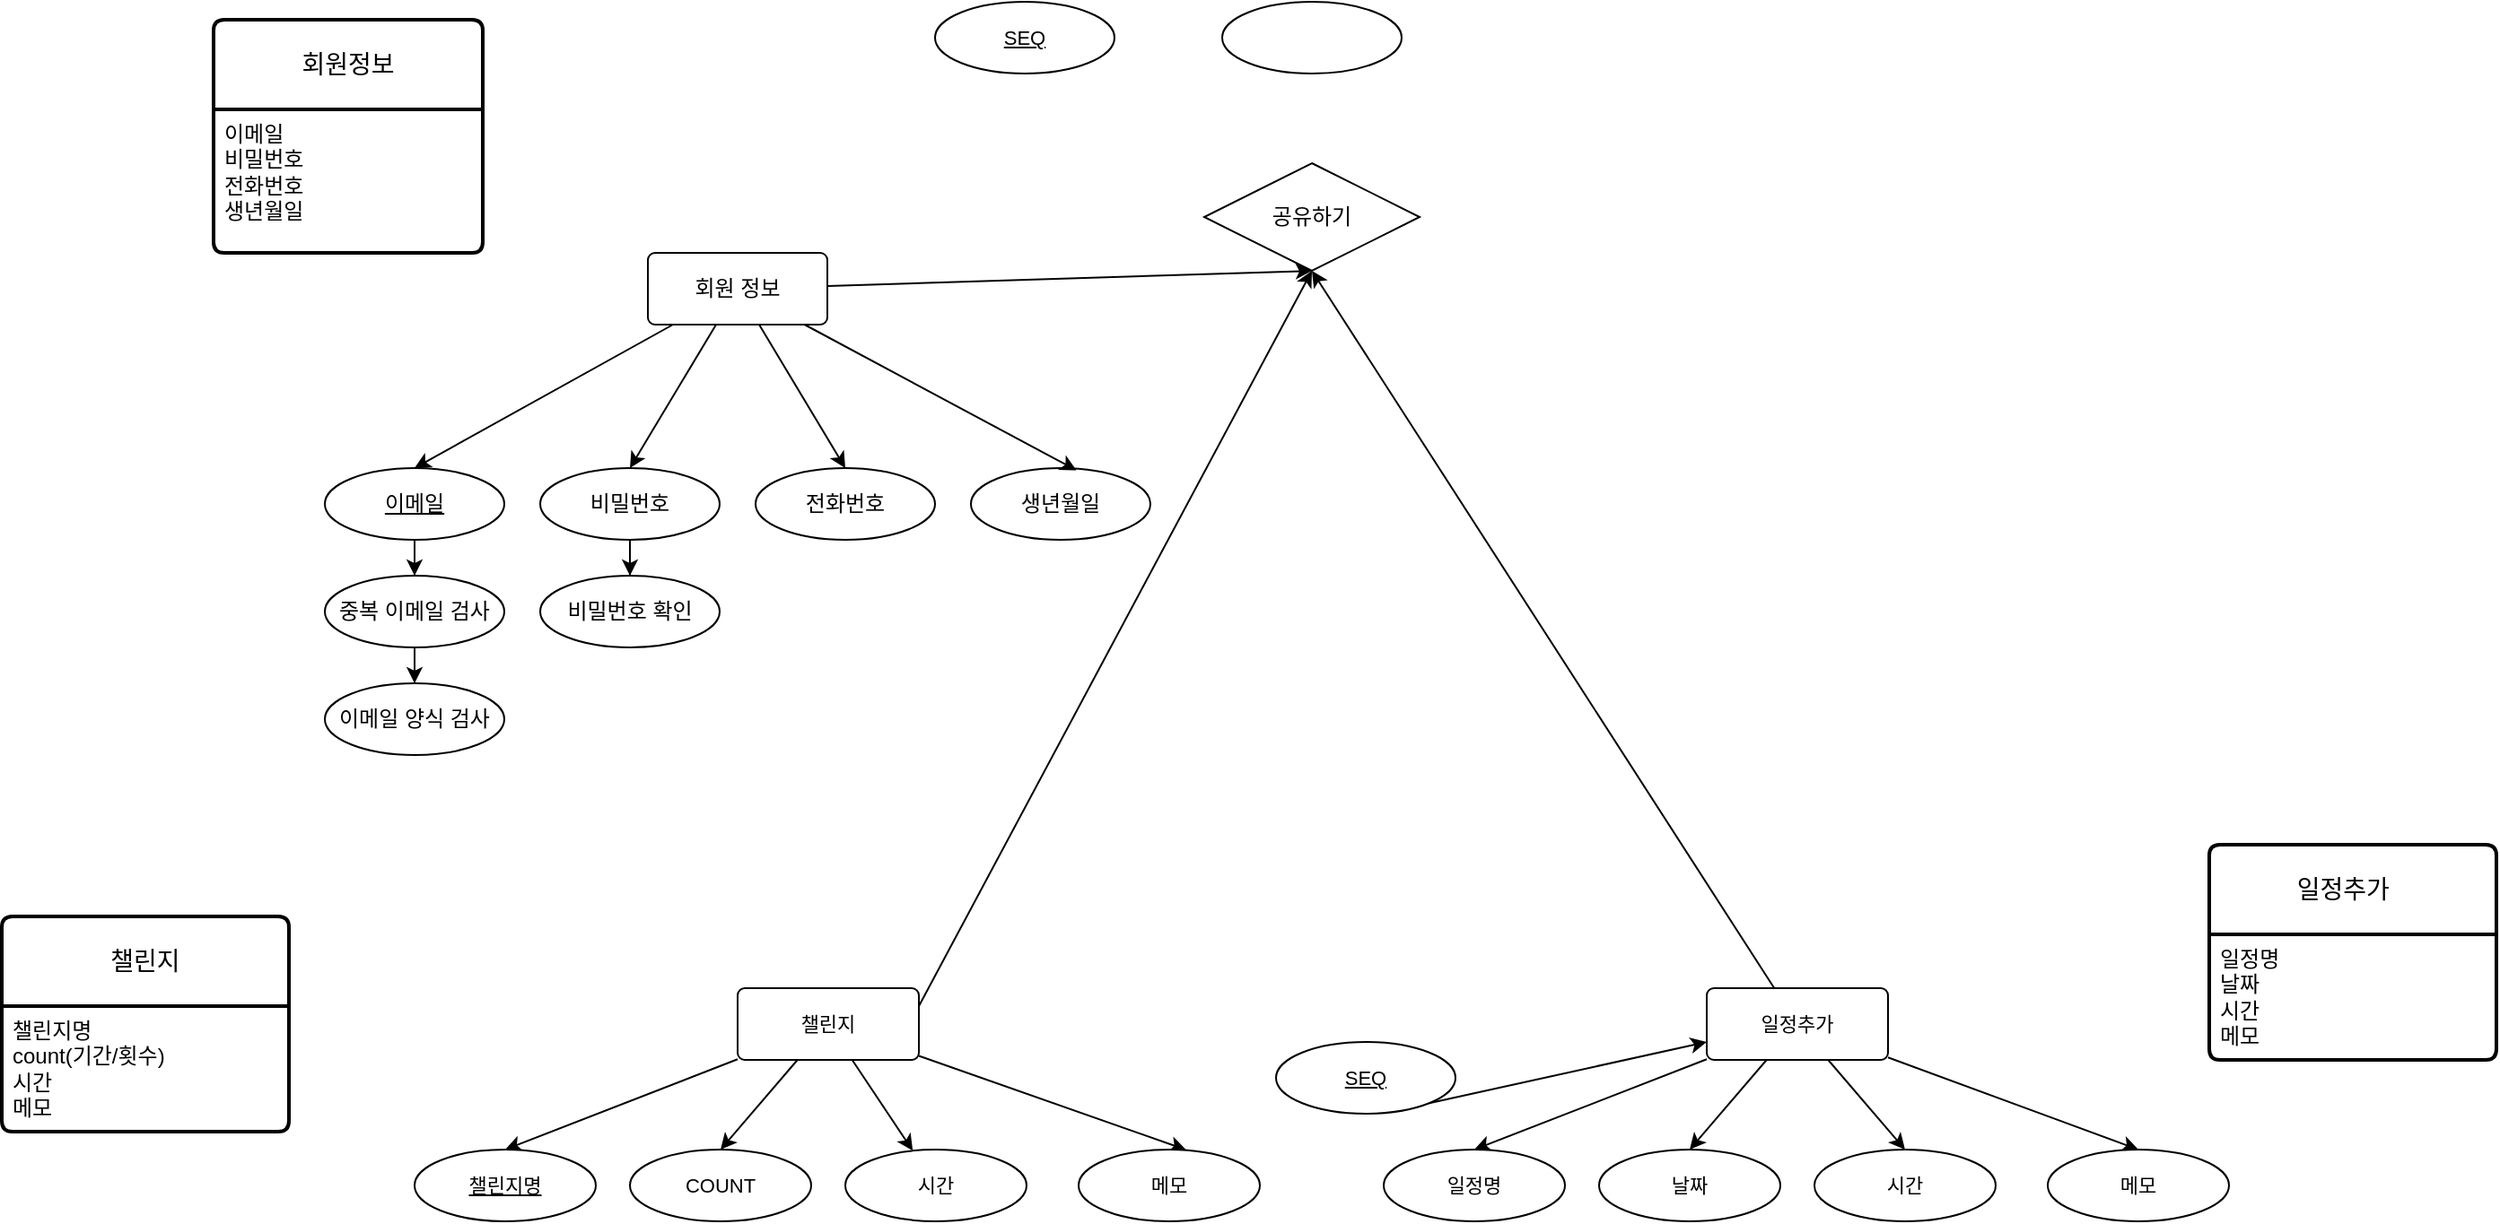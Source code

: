 <mxfile version="21.5.0" type="device">
  <diagram name="페이지-1" id="PD0Ckb2L7ZubBw_0V-3f">
    <mxGraphModel dx="3037" dy="888" grid="1" gridSize="10" guides="1" tooltips="1" connect="1" arrows="1" fold="1" page="1" pageScale="1" pageWidth="1390" pageHeight="980" math="0" shadow="0">
      <root>
        <mxCell id="0" />
        <mxCell id="1" parent="0" />
        <mxCell id="qTt0nHjIN_FCfzGVDpjX-10" value="챌린지" style="swimlane;childLayout=stackLayout;horizontal=1;startSize=50;horizontalStack=0;rounded=1;fontSize=14;fontStyle=0;strokeWidth=2;resizeParent=0;resizeLast=1;shadow=0;dashed=0;align=center;arcSize=4;whiteSpace=wrap;html=1;" vertex="1" parent="1">
          <mxGeometry x="-50" y="540" width="160" height="120" as="geometry" />
        </mxCell>
        <mxCell id="qTt0nHjIN_FCfzGVDpjX-11" value="챌린지명&lt;br&gt;count(기간/횟수)&lt;br&gt;시간&lt;br&gt;메모" style="align=left;strokeColor=none;fillColor=none;spacingLeft=4;fontSize=12;verticalAlign=top;resizable=0;rotatable=0;part=1;html=1;" vertex="1" parent="qTt0nHjIN_FCfzGVDpjX-10">
          <mxGeometry y="50" width="160" height="70" as="geometry" />
        </mxCell>
        <mxCell id="qTt0nHjIN_FCfzGVDpjX-14" value="회원정보" style="swimlane;childLayout=stackLayout;horizontal=1;startSize=50;horizontalStack=0;rounded=1;fontSize=14;fontStyle=0;strokeWidth=2;resizeParent=0;resizeLast=1;shadow=0;dashed=0;align=center;arcSize=4;whiteSpace=wrap;html=1;" vertex="1" parent="1">
          <mxGeometry x="68" y="40" width="150" height="130" as="geometry" />
        </mxCell>
        <mxCell id="qTt0nHjIN_FCfzGVDpjX-15" value="이메일&lt;br&gt;비밀번호&lt;br&gt;전화번호&lt;br&gt;생년월일" style="align=left;strokeColor=none;fillColor=none;spacingLeft=4;fontSize=12;verticalAlign=top;resizable=0;rotatable=0;part=1;html=1;" vertex="1" parent="qTt0nHjIN_FCfzGVDpjX-14">
          <mxGeometry y="50" width="150" height="80" as="geometry" />
        </mxCell>
        <mxCell id="qTt0nHjIN_FCfzGVDpjX-16" value="공유하기" style="shape=rhombus;perimeter=rhombusPerimeter;whiteSpace=wrap;html=1;align=center;" vertex="1" parent="1">
          <mxGeometry x="620" y="120" width="120" height="60" as="geometry" />
        </mxCell>
        <mxCell id="qTt0nHjIN_FCfzGVDpjX-30" style="edgeStyle=orthogonalEdgeStyle;rounded=0;orthogonalLoop=1;jettySize=auto;html=1;" edge="1" parent="1" source="qTt0nHjIN_FCfzGVDpjX-19" target="qTt0nHjIN_FCfzGVDpjX-28">
          <mxGeometry relative="1" as="geometry" />
        </mxCell>
        <mxCell id="qTt0nHjIN_FCfzGVDpjX-19" value="이메일" style="ellipse;whiteSpace=wrap;html=1;align=center;fontStyle=4;" vertex="1" parent="1">
          <mxGeometry x="130" y="290" width="100" height="40" as="geometry" />
        </mxCell>
        <mxCell id="qTt0nHjIN_FCfzGVDpjX-32" style="edgeStyle=orthogonalEdgeStyle;rounded=0;orthogonalLoop=1;jettySize=auto;html=1;" edge="1" parent="1" source="qTt0nHjIN_FCfzGVDpjX-21" target="qTt0nHjIN_FCfzGVDpjX-23">
          <mxGeometry relative="1" as="geometry" />
        </mxCell>
        <mxCell id="qTt0nHjIN_FCfzGVDpjX-21" value="비밀번호" style="ellipse;whiteSpace=wrap;html=1;align=center;" vertex="1" parent="1">
          <mxGeometry x="250" y="290" width="100" height="40" as="geometry" />
        </mxCell>
        <mxCell id="qTt0nHjIN_FCfzGVDpjX-23" value="비밀번호 확인" style="ellipse;whiteSpace=wrap;html=1;align=center;" vertex="1" parent="1">
          <mxGeometry x="250" y="350" width="100" height="40" as="geometry" />
        </mxCell>
        <mxCell id="qTt0nHjIN_FCfzGVDpjX-26" value="전화번호" style="ellipse;whiteSpace=wrap;html=1;align=center;" vertex="1" parent="1">
          <mxGeometry x="370" y="290" width="100" height="40" as="geometry" />
        </mxCell>
        <mxCell id="qTt0nHjIN_FCfzGVDpjX-27" value="생년월일" style="ellipse;whiteSpace=wrap;html=1;align=center;" vertex="1" parent="1">
          <mxGeometry x="490" y="290" width="100" height="40" as="geometry" />
        </mxCell>
        <mxCell id="qTt0nHjIN_FCfzGVDpjX-31" style="edgeStyle=orthogonalEdgeStyle;rounded=0;orthogonalLoop=1;jettySize=auto;html=1;" edge="1" parent="1" source="qTt0nHjIN_FCfzGVDpjX-28" target="qTt0nHjIN_FCfzGVDpjX-29">
          <mxGeometry relative="1" as="geometry" />
        </mxCell>
        <mxCell id="qTt0nHjIN_FCfzGVDpjX-28" value="중복 이메일 검사" style="ellipse;whiteSpace=wrap;html=1;align=center;" vertex="1" parent="1">
          <mxGeometry x="130" y="350" width="100" height="40" as="geometry" />
        </mxCell>
        <mxCell id="qTt0nHjIN_FCfzGVDpjX-29" value="이메일 양식 검사" style="ellipse;whiteSpace=wrap;html=1;align=center;" vertex="1" parent="1">
          <mxGeometry x="130" y="410" width="100" height="40" as="geometry" />
        </mxCell>
        <mxCell id="qTt0nHjIN_FCfzGVDpjX-38" style="edgeStyle=none;shape=connector;rounded=0;orthogonalLoop=1;jettySize=auto;html=1;entryX=0.5;entryY=0;entryDx=0;entryDy=0;labelBackgroundColor=default;strokeColor=default;fontFamily=Helvetica;fontSize=11;fontColor=default;endArrow=classic;" edge="1" parent="1" source="qTt0nHjIN_FCfzGVDpjX-33" target="qTt0nHjIN_FCfzGVDpjX-19">
          <mxGeometry relative="1" as="geometry" />
        </mxCell>
        <mxCell id="qTt0nHjIN_FCfzGVDpjX-39" style="edgeStyle=none;shape=connector;rounded=0;orthogonalLoop=1;jettySize=auto;html=1;entryX=0.5;entryY=0;entryDx=0;entryDy=0;labelBackgroundColor=default;strokeColor=default;fontFamily=Helvetica;fontSize=11;fontColor=default;endArrow=classic;" edge="1" parent="1" source="qTt0nHjIN_FCfzGVDpjX-33" target="qTt0nHjIN_FCfzGVDpjX-21">
          <mxGeometry relative="1" as="geometry" />
        </mxCell>
        <mxCell id="qTt0nHjIN_FCfzGVDpjX-40" style="edgeStyle=none;shape=connector;rounded=0;orthogonalLoop=1;jettySize=auto;html=1;entryX=0.5;entryY=0;entryDx=0;entryDy=0;labelBackgroundColor=default;strokeColor=default;fontFamily=Helvetica;fontSize=11;fontColor=default;endArrow=classic;" edge="1" parent="1" source="qTt0nHjIN_FCfzGVDpjX-33" target="qTt0nHjIN_FCfzGVDpjX-26">
          <mxGeometry relative="1" as="geometry" />
        </mxCell>
        <mxCell id="qTt0nHjIN_FCfzGVDpjX-41" style="edgeStyle=none;shape=connector;rounded=0;orthogonalLoop=1;jettySize=auto;html=1;entryX=0.588;entryY=0.031;entryDx=0;entryDy=0;entryPerimeter=0;labelBackgroundColor=default;strokeColor=default;fontFamily=Helvetica;fontSize=11;fontColor=default;endArrow=classic;" edge="1" parent="1" source="qTt0nHjIN_FCfzGVDpjX-33" target="qTt0nHjIN_FCfzGVDpjX-27">
          <mxGeometry relative="1" as="geometry" />
        </mxCell>
        <mxCell id="qTt0nHjIN_FCfzGVDpjX-79" style="edgeStyle=none;shape=connector;rounded=0;orthogonalLoop=1;jettySize=auto;html=1;labelBackgroundColor=default;strokeColor=default;fontFamily=Helvetica;fontSize=11;fontColor=default;endArrow=classic;" edge="1" parent="1" source="qTt0nHjIN_FCfzGVDpjX-33">
          <mxGeometry relative="1" as="geometry">
            <mxPoint x="680" y="180" as="targetPoint" />
          </mxGeometry>
        </mxCell>
        <mxCell id="qTt0nHjIN_FCfzGVDpjX-33" value="회원 정보" style="rounded=1;arcSize=10;whiteSpace=wrap;html=1;align=center;" vertex="1" parent="1">
          <mxGeometry x="310" y="170" width="100" height="40" as="geometry" />
        </mxCell>
        <mxCell id="qTt0nHjIN_FCfzGVDpjX-45" value="일정추가&lt;span style=&quot;white-space: pre;&quot;&gt;&#x9;&lt;/span&gt;" style="swimlane;childLayout=stackLayout;horizontal=1;startSize=50;horizontalStack=0;rounded=1;fontSize=14;fontStyle=0;strokeWidth=2;resizeParent=0;resizeLast=1;shadow=0;dashed=0;align=center;arcSize=4;whiteSpace=wrap;html=1;fontFamily=Helvetica;fontColor=default;" vertex="1" parent="1">
          <mxGeometry x="1180" y="500" width="160" height="120" as="geometry" />
        </mxCell>
        <mxCell id="qTt0nHjIN_FCfzGVDpjX-46" value="일정명&lt;br&gt;날짜&lt;br&gt;시간&lt;br&gt;메모" style="align=left;strokeColor=none;fillColor=none;spacingLeft=4;fontSize=12;verticalAlign=top;resizable=0;rotatable=0;part=1;html=1;fontFamily=Helvetica;fontColor=default;" vertex="1" parent="qTt0nHjIN_FCfzGVDpjX-45">
          <mxGeometry y="50" width="160" height="70" as="geometry" />
        </mxCell>
        <mxCell id="qTt0nHjIN_FCfzGVDpjX-71" style="edgeStyle=none;shape=connector;rounded=0;orthogonalLoop=1;jettySize=auto;html=1;entryX=0.5;entryY=0;entryDx=0;entryDy=0;labelBackgroundColor=default;strokeColor=default;fontFamily=Helvetica;fontSize=11;fontColor=default;endArrow=classic;" edge="1" parent="1" source="qTt0nHjIN_FCfzGVDpjX-55" target="qTt0nHjIN_FCfzGVDpjX-56">
          <mxGeometry relative="1" as="geometry" />
        </mxCell>
        <mxCell id="qTt0nHjIN_FCfzGVDpjX-72" style="edgeStyle=none;shape=connector;rounded=0;orthogonalLoop=1;jettySize=auto;html=1;entryX=0.5;entryY=0;entryDx=0;entryDy=0;labelBackgroundColor=default;strokeColor=default;fontFamily=Helvetica;fontSize=11;fontColor=default;endArrow=classic;" edge="1" parent="1" source="qTt0nHjIN_FCfzGVDpjX-55" target="qTt0nHjIN_FCfzGVDpjX-57">
          <mxGeometry relative="1" as="geometry" />
        </mxCell>
        <mxCell id="qTt0nHjIN_FCfzGVDpjX-73" style="edgeStyle=none;shape=connector;rounded=0;orthogonalLoop=1;jettySize=auto;html=1;labelBackgroundColor=default;strokeColor=default;fontFamily=Helvetica;fontSize=11;fontColor=default;endArrow=classic;" edge="1" parent="1" source="qTt0nHjIN_FCfzGVDpjX-55" target="qTt0nHjIN_FCfzGVDpjX-58">
          <mxGeometry relative="1" as="geometry" />
        </mxCell>
        <mxCell id="qTt0nHjIN_FCfzGVDpjX-74" style="edgeStyle=none;shape=connector;rounded=0;orthogonalLoop=1;jettySize=auto;html=1;entryX=0.593;entryY=0.003;entryDx=0;entryDy=0;entryPerimeter=0;labelBackgroundColor=default;strokeColor=default;fontFamily=Helvetica;fontSize=11;fontColor=default;endArrow=classic;" edge="1" parent="1" source="qTt0nHjIN_FCfzGVDpjX-55" target="qTt0nHjIN_FCfzGVDpjX-59">
          <mxGeometry relative="1" as="geometry" />
        </mxCell>
        <mxCell id="qTt0nHjIN_FCfzGVDpjX-80" style="edgeStyle=none;shape=connector;rounded=0;orthogonalLoop=1;jettySize=auto;html=1;labelBackgroundColor=default;strokeColor=default;fontFamily=Helvetica;fontSize=11;fontColor=default;endArrow=classic;exitX=1;exitY=0.25;exitDx=0;exitDy=0;entryX=0.5;entryY=1;entryDx=0;entryDy=0;" edge="1" parent="1" source="qTt0nHjIN_FCfzGVDpjX-55" target="qTt0nHjIN_FCfzGVDpjX-16">
          <mxGeometry relative="1" as="geometry" />
        </mxCell>
        <mxCell id="qTt0nHjIN_FCfzGVDpjX-55" value="챌린지" style="rounded=1;arcSize=10;whiteSpace=wrap;html=1;align=center;fontFamily=Helvetica;fontSize=11;fontColor=default;" vertex="1" parent="1">
          <mxGeometry x="360" y="580" width="101" height="40" as="geometry" />
        </mxCell>
        <mxCell id="qTt0nHjIN_FCfzGVDpjX-56" value="챌린지명" style="ellipse;whiteSpace=wrap;html=1;align=center;fontStyle=4;fontFamily=Helvetica;fontSize=11;fontColor=default;" vertex="1" parent="1">
          <mxGeometry x="180" y="670" width="101" height="40" as="geometry" />
        </mxCell>
        <mxCell id="qTt0nHjIN_FCfzGVDpjX-57" value="COUNT" style="ellipse;whiteSpace=wrap;html=1;align=center;fontFamily=Helvetica;fontSize=11;fontColor=default;" vertex="1" parent="1">
          <mxGeometry x="300" y="670" width="101" height="40" as="geometry" />
        </mxCell>
        <mxCell id="qTt0nHjIN_FCfzGVDpjX-58" value="시간" style="ellipse;whiteSpace=wrap;html=1;align=center;fontFamily=Helvetica;fontSize=11;fontColor=default;" vertex="1" parent="1">
          <mxGeometry x="420" y="670" width="101" height="40" as="geometry" />
        </mxCell>
        <mxCell id="qTt0nHjIN_FCfzGVDpjX-59" value="메모" style="ellipse;whiteSpace=wrap;html=1;align=center;fontFamily=Helvetica;fontSize=11;fontColor=default;" vertex="1" parent="1">
          <mxGeometry x="550" y="670" width="101" height="40" as="geometry" />
        </mxCell>
        <mxCell id="qTt0nHjIN_FCfzGVDpjX-75" style="edgeStyle=none;shape=connector;rounded=0;orthogonalLoop=1;jettySize=auto;html=1;entryX=0.5;entryY=0;entryDx=0;entryDy=0;labelBackgroundColor=default;strokeColor=default;fontFamily=Helvetica;fontSize=11;fontColor=default;endArrow=classic;" edge="1" parent="1" source="qTt0nHjIN_FCfzGVDpjX-65" target="qTt0nHjIN_FCfzGVDpjX-70">
          <mxGeometry relative="1" as="geometry" />
        </mxCell>
        <mxCell id="qTt0nHjIN_FCfzGVDpjX-76" style="edgeStyle=none;shape=connector;rounded=0;orthogonalLoop=1;jettySize=auto;html=1;entryX=0.5;entryY=0;entryDx=0;entryDy=0;labelBackgroundColor=default;strokeColor=default;fontFamily=Helvetica;fontSize=11;fontColor=default;endArrow=classic;" edge="1" parent="1" source="qTt0nHjIN_FCfzGVDpjX-65" target="qTt0nHjIN_FCfzGVDpjX-67">
          <mxGeometry relative="1" as="geometry" />
        </mxCell>
        <mxCell id="qTt0nHjIN_FCfzGVDpjX-77" style="edgeStyle=none;shape=connector;rounded=0;orthogonalLoop=1;jettySize=auto;html=1;entryX=0.5;entryY=0;entryDx=0;entryDy=0;labelBackgroundColor=default;strokeColor=default;fontFamily=Helvetica;fontSize=11;fontColor=default;endArrow=classic;" edge="1" parent="1" source="qTt0nHjIN_FCfzGVDpjX-65" target="qTt0nHjIN_FCfzGVDpjX-68">
          <mxGeometry relative="1" as="geometry" />
        </mxCell>
        <mxCell id="qTt0nHjIN_FCfzGVDpjX-78" style="edgeStyle=none;shape=connector;rounded=0;orthogonalLoop=1;jettySize=auto;html=1;entryX=0.5;entryY=0;entryDx=0;entryDy=0;labelBackgroundColor=default;strokeColor=default;fontFamily=Helvetica;fontSize=11;fontColor=default;endArrow=classic;" edge="1" parent="1" source="qTt0nHjIN_FCfzGVDpjX-65" target="qTt0nHjIN_FCfzGVDpjX-69">
          <mxGeometry relative="1" as="geometry" />
        </mxCell>
        <mxCell id="qTt0nHjIN_FCfzGVDpjX-81" style="edgeStyle=none;shape=connector;rounded=0;orthogonalLoop=1;jettySize=auto;html=1;labelBackgroundColor=default;strokeColor=default;fontFamily=Helvetica;fontSize=11;fontColor=default;endArrow=classic;entryX=0.5;entryY=1;entryDx=0;entryDy=0;" edge="1" parent="1" source="qTt0nHjIN_FCfzGVDpjX-65" target="qTt0nHjIN_FCfzGVDpjX-16">
          <mxGeometry relative="1" as="geometry" />
        </mxCell>
        <mxCell id="qTt0nHjIN_FCfzGVDpjX-65" value="일정추가" style="rounded=1;arcSize=10;whiteSpace=wrap;html=1;align=center;fontFamily=Helvetica;fontSize=11;fontColor=default;" vertex="1" parent="1">
          <mxGeometry x="900" y="580" width="101" height="40" as="geometry" />
        </mxCell>
        <mxCell id="qTt0nHjIN_FCfzGVDpjX-67" value="날짜" style="ellipse;whiteSpace=wrap;html=1;align=center;fontFamily=Helvetica;fontSize=11;fontColor=default;" vertex="1" parent="1">
          <mxGeometry x="840" y="670" width="101" height="40" as="geometry" />
        </mxCell>
        <mxCell id="qTt0nHjIN_FCfzGVDpjX-68" value="시간" style="ellipse;whiteSpace=wrap;html=1;align=center;fontFamily=Helvetica;fontSize=11;fontColor=default;" vertex="1" parent="1">
          <mxGeometry x="960" y="670" width="101" height="40" as="geometry" />
        </mxCell>
        <mxCell id="qTt0nHjIN_FCfzGVDpjX-69" value="메모" style="ellipse;whiteSpace=wrap;html=1;align=center;fontFamily=Helvetica;fontSize=11;fontColor=default;" vertex="1" parent="1">
          <mxGeometry x="1090" y="670" width="101" height="40" as="geometry" />
        </mxCell>
        <mxCell id="qTt0nHjIN_FCfzGVDpjX-70" value="일정명" style="ellipse;whiteSpace=wrap;html=1;align=center;fontFamily=Helvetica;fontSize=11;fontColor=default;" vertex="1" parent="1">
          <mxGeometry x="720" y="670" width="101" height="40" as="geometry" />
        </mxCell>
        <mxCell id="qTt0nHjIN_FCfzGVDpjX-84" style="edgeStyle=none;shape=connector;rounded=0;orthogonalLoop=1;jettySize=auto;html=1;exitX=1;exitY=1;exitDx=0;exitDy=0;entryX=0;entryY=0.75;entryDx=0;entryDy=0;labelBackgroundColor=default;strokeColor=default;fontFamily=Helvetica;fontSize=11;fontColor=default;endArrow=classic;" edge="1" parent="1" source="qTt0nHjIN_FCfzGVDpjX-83" target="qTt0nHjIN_FCfzGVDpjX-65">
          <mxGeometry relative="1" as="geometry" />
        </mxCell>
        <mxCell id="qTt0nHjIN_FCfzGVDpjX-83" value="SEQ" style="ellipse;whiteSpace=wrap;html=1;align=center;fontStyle=4;fontFamily=Helvetica;fontSize=11;fontColor=default;" vertex="1" parent="1">
          <mxGeometry x="660" y="610" width="100" height="40" as="geometry" />
        </mxCell>
        <mxCell id="qTt0nHjIN_FCfzGVDpjX-85" value="SEQ" style="ellipse;whiteSpace=wrap;html=1;align=center;fontStyle=4;fontFamily=Helvetica;fontSize=11;fontColor=default;" vertex="1" parent="1">
          <mxGeometry x="470" y="30" width="100" height="40" as="geometry" />
        </mxCell>
        <mxCell id="qTt0nHjIN_FCfzGVDpjX-87" value="" style="ellipse;whiteSpace=wrap;html=1;align=center;fontFamily=Helvetica;fontSize=11;fontColor=default;" vertex="1" parent="1">
          <mxGeometry x="630" y="30" width="100" height="40" as="geometry" />
        </mxCell>
      </root>
    </mxGraphModel>
  </diagram>
</mxfile>
